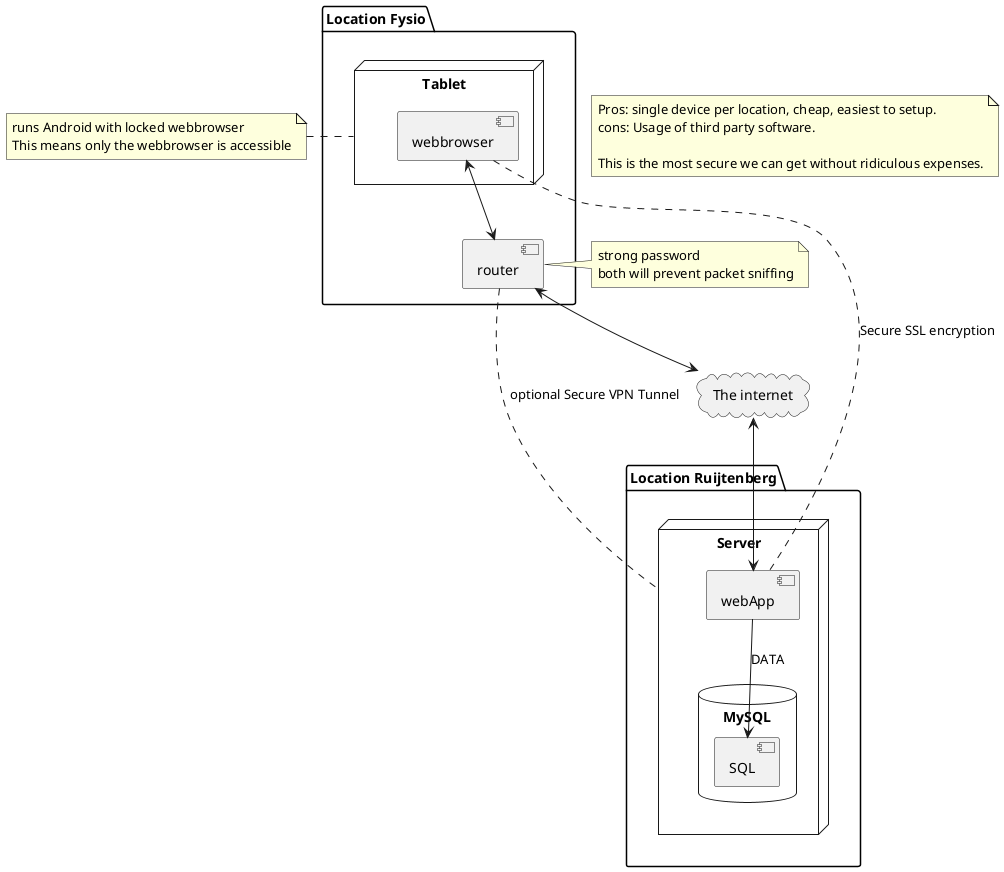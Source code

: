 @startuml

package "Location Fysio" {
node "Tablet" as tablet {
[webbrowser]
}
	[router]
}
note left of tablet
runs Android with locked webbrowser
This means only the webbrowser is accessible
end note
note right of [router]
'hidden' network
strong password
both will prevent packet sniffing
end note


cloud "The internet" as internet{

}

package "Location Ruijtenberg" {

	node "Server" as S2{
		database "MySQL" {
			[SQL]
		}
		[webApp]
	}
}




[webbrowser] <--> [router]
[router] <--> internet
internet <--> [webApp]
[webApp] --> [SQL]: DATA
[webbrowser] .. [webApp]: Secure SSL encryption
[router] .. S2: optional Secure VPN Tunnel


note "Pros: single device per location, cheap, easiest to setup.\ncons: Usage of third party software. \n\nThis is the most secure we can get without ridiculous expenses." as N1



@enduml
